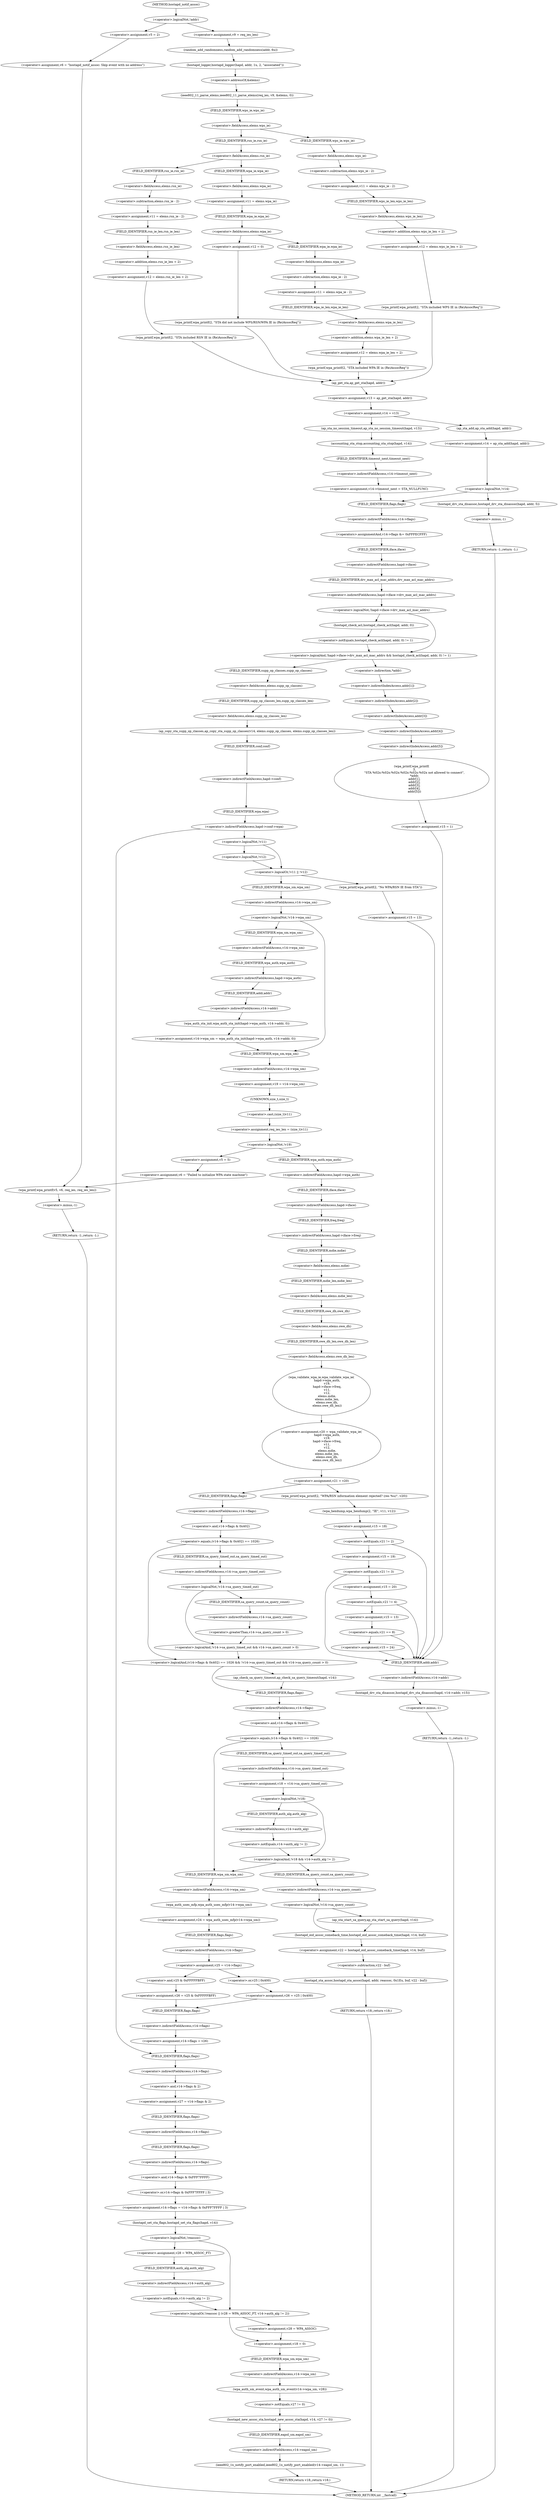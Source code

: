 digraph hostapd_notif_assoc {  
"1000153" [label = "(<operator>.logicalNot,!addr)" ]
"1000156" [label = "(<operator>.assignment,v5 = 2)" ]
"1000159" [label = "(<operator>.assignment,v6 = \"hostapd_notif_assoc: Skip event with no address\")" ]
"1000163" [label = "(wpa_printf,wpa_printf(v5, v6, req_ies, req_ies_len))" ]
"1000168" [label = "(RETURN,return -1;,return -1;)" ]
"1000169" [label = "(<operator>.minus,-1)" ]
"1000171" [label = "(<operator>.assignment,v9 = req_ies_len)" ]
"1000174" [label = "(random_add_randomness,random_add_randomness(addr, 6u))" ]
"1000177" [label = "(hostapd_logger,hostapd_logger(hapd, addr, 1u, 2, \"associated\"))" ]
"1000183" [label = "(ieee802_11_parse_elems,ieee802_11_parse_elems(req_ies, v9, &elems, 0))" ]
"1000186" [label = "(<operator>.addressOf,&elems)" ]
"1000190" [label = "(<operator>.fieldAccess,elems.wps_ie)" ]
"1000192" [label = "(FIELD_IDENTIFIER,wps_ie,wps_ie)" ]
"1000194" [label = "(<operator>.assignment,v11 = elems.wps_ie - 2)" ]
"1000196" [label = "(<operator>.subtraction,elems.wps_ie - 2)" ]
"1000197" [label = "(<operator>.fieldAccess,elems.wps_ie)" ]
"1000199" [label = "(FIELD_IDENTIFIER,wps_ie,wps_ie)" ]
"1000201" [label = "(<operator>.assignment,v12 = elems.wps_ie_len + 2)" ]
"1000203" [label = "(<operator>.addition,elems.wps_ie_len + 2)" ]
"1000204" [label = "(<operator>.fieldAccess,elems.wps_ie_len)" ]
"1000206" [label = "(FIELD_IDENTIFIER,wps_ie_len,wps_ie_len)" ]
"1000208" [label = "(wpa_printf,wpa_printf(2, \"STA included WPS IE in (Re)AssocReq\"))" ]
"1000213" [label = "(<operator>.fieldAccess,elems.rsn_ie)" ]
"1000215" [label = "(FIELD_IDENTIFIER,rsn_ie,rsn_ie)" ]
"1000217" [label = "(<operator>.assignment,v11 = elems.rsn_ie - 2)" ]
"1000219" [label = "(<operator>.subtraction,elems.rsn_ie - 2)" ]
"1000220" [label = "(<operator>.fieldAccess,elems.rsn_ie)" ]
"1000222" [label = "(FIELD_IDENTIFIER,rsn_ie,rsn_ie)" ]
"1000224" [label = "(<operator>.assignment,v12 = elems.rsn_ie_len + 2)" ]
"1000226" [label = "(<operator>.addition,elems.rsn_ie_len + 2)" ]
"1000227" [label = "(<operator>.fieldAccess,elems.rsn_ie_len)" ]
"1000229" [label = "(FIELD_IDENTIFIER,rsn_ie_len,rsn_ie_len)" ]
"1000231" [label = "(wpa_printf,wpa_printf(2, \"STA included RSN IE in (Re)AssocReq\"))" ]
"1000236" [label = "(<operator>.assignment,v11 = elems.wpa_ie)" ]
"1000238" [label = "(<operator>.fieldAccess,elems.wpa_ie)" ]
"1000240" [label = "(FIELD_IDENTIFIER,wpa_ie,wpa_ie)" ]
"1000242" [label = "(<operator>.fieldAccess,elems.wpa_ie)" ]
"1000244" [label = "(FIELD_IDENTIFIER,wpa_ie,wpa_ie)" ]
"1000246" [label = "(<operator>.assignment,v11 = elems.wpa_ie - 2)" ]
"1000248" [label = "(<operator>.subtraction,elems.wpa_ie - 2)" ]
"1000249" [label = "(<operator>.fieldAccess,elems.wpa_ie)" ]
"1000251" [label = "(FIELD_IDENTIFIER,wpa_ie,wpa_ie)" ]
"1000253" [label = "(<operator>.assignment,v12 = elems.wpa_ie_len + 2)" ]
"1000255" [label = "(<operator>.addition,elems.wpa_ie_len + 2)" ]
"1000256" [label = "(<operator>.fieldAccess,elems.wpa_ie_len)" ]
"1000258" [label = "(FIELD_IDENTIFIER,wpa_ie_len,wpa_ie_len)" ]
"1000260" [label = "(wpa_printf,wpa_printf(2, \"STA included WPA IE in (Re)AssocReq\"))" ]
"1000265" [label = "(<operator>.assignment,v12 = 0)" ]
"1000268" [label = "(wpa_printf,wpa_printf(2, \"STA did not include WPS/RSN/WPA IE in (Re)AssocReq\"))" ]
"1000271" [label = "(<operator>.assignment,v13 = ap_get_sta(hapd, addr))" ]
"1000273" [label = "(ap_get_sta,ap_get_sta(hapd, addr))" ]
"1000276" [label = "(<operator>.assignment,v14 = v13)" ]
"1000282" [label = "(ap_sta_no_session_timeout,ap_sta_no_session_timeout(hapd, v13))" ]
"1000285" [label = "(accounting_sta_stop,accounting_sta_stop(hapd, v14))" ]
"1000288" [label = "(<operator>.assignment,v14->timeout_next = STA_NULLFUNC)" ]
"1000289" [label = "(<operator>.indirectFieldAccess,v14->timeout_next)" ]
"1000291" [label = "(FIELD_IDENTIFIER,timeout_next,timeout_next)" ]
"1000295" [label = "(<operator>.assignment,v14 = ap_sta_add(hapd, addr))" ]
"1000297" [label = "(ap_sta_add,ap_sta_add(hapd, addr))" ]
"1000301" [label = "(<operator>.logicalNot,!v14)" ]
"1000304" [label = "(hostapd_drv_sta_disassoc,hostapd_drv_sta_disassoc(hapd, addr, 5))" ]
"1000308" [label = "(RETURN,return -1;,return -1;)" ]
"1000309" [label = "(<operator>.minus,-1)" ]
"1000311" [label = "(<operators>.assignmentAnd,v14->flags &= 0xFFFECFFF)" ]
"1000312" [label = "(<operator>.indirectFieldAccess,v14->flags)" ]
"1000314" [label = "(FIELD_IDENTIFIER,flags,flags)" ]
"1000317" [label = "(<operator>.logicalAnd,!hapd->iface->drv_max_acl_mac_addrs && hostapd_check_acl(hapd, addr, 0) != 1)" ]
"1000318" [label = "(<operator>.logicalNot,!hapd->iface->drv_max_acl_mac_addrs)" ]
"1000319" [label = "(<operator>.indirectFieldAccess,hapd->iface->drv_max_acl_mac_addrs)" ]
"1000320" [label = "(<operator>.indirectFieldAccess,hapd->iface)" ]
"1000322" [label = "(FIELD_IDENTIFIER,iface,iface)" ]
"1000323" [label = "(FIELD_IDENTIFIER,drv_max_acl_mac_addrs,drv_max_acl_mac_addrs)" ]
"1000324" [label = "(<operator>.notEquals,hostapd_check_acl(hapd, addr, 0) != 1)" ]
"1000325" [label = "(hostapd_check_acl,hostapd_check_acl(hapd, addr, 0))" ]
"1000331" [label = "(wpa_printf,wpa_printf(\n      3,\n      \"STA %02x:%02x:%02x:%02x:%02x:%02x not allowed to connect\",\n      *addr,\n      addr[1],\n      addr[2],\n      addr[3],\n      addr[4],\n      addr[5]))" ]
"1000334" [label = "(<operator>.indirection,*addr)" ]
"1000336" [label = "(<operator>.indirectIndexAccess,addr[1])" ]
"1000339" [label = "(<operator>.indirectIndexAccess,addr[2])" ]
"1000342" [label = "(<operator>.indirectIndexAccess,addr[3])" ]
"1000345" [label = "(<operator>.indirectIndexAccess,addr[4])" ]
"1000348" [label = "(<operator>.indirectIndexAccess,addr[5])" ]
"1000351" [label = "(<operator>.assignment,v15 = 1)" ]
"1000355" [label = "(hostapd_drv_sta_disassoc,hostapd_drv_sta_disassoc(hapd, v14->addr, v15))" ]
"1000357" [label = "(<operator>.indirectFieldAccess,v14->addr)" ]
"1000359" [label = "(FIELD_IDENTIFIER,addr,addr)" ]
"1000368" [label = "(RETURN,return -1;,return -1;)" ]
"1000369" [label = "(<operator>.minus,-1)" ]
"1000371" [label = "(ap_copy_sta_supp_op_classes,ap_copy_sta_supp_op_classes(v14, elems.supp_op_classes, elems.supp_op_classes_len))" ]
"1000373" [label = "(<operator>.fieldAccess,elems.supp_op_classes)" ]
"1000375" [label = "(FIELD_IDENTIFIER,supp_op_classes,supp_op_classes)" ]
"1000376" [label = "(<operator>.fieldAccess,elems.supp_op_classes_len)" ]
"1000378" [label = "(FIELD_IDENTIFIER,supp_op_classes_len,supp_op_classes_len)" ]
"1000380" [label = "(<operator>.indirectFieldAccess,hapd->conf->wpa)" ]
"1000381" [label = "(<operator>.indirectFieldAccess,hapd->conf)" ]
"1000383" [label = "(FIELD_IDENTIFIER,conf,conf)" ]
"1000384" [label = "(FIELD_IDENTIFIER,wpa,wpa)" ]
"1000387" [label = "(<operator>.logicalOr,!v11 || !v12)" ]
"1000388" [label = "(<operator>.logicalNot,!v11)" ]
"1000390" [label = "(<operator>.logicalNot,!v12)" ]
"1000393" [label = "(wpa_printf,wpa_printf(2, \"No WPA/RSN IE from STA\"))" ]
"1000396" [label = "(<operator>.assignment,v15 = 13)" ]
"1000401" [label = "(<operator>.logicalNot,!v14->wpa_sm)" ]
"1000402" [label = "(<operator>.indirectFieldAccess,v14->wpa_sm)" ]
"1000404" [label = "(FIELD_IDENTIFIER,wpa_sm,wpa_sm)" ]
"1000405" [label = "(<operator>.assignment,v14->wpa_sm = wpa_auth_sta_init(hapd->wpa_auth, v14->addr, 0))" ]
"1000406" [label = "(<operator>.indirectFieldAccess,v14->wpa_sm)" ]
"1000408" [label = "(FIELD_IDENTIFIER,wpa_sm,wpa_sm)" ]
"1000409" [label = "(wpa_auth_sta_init,wpa_auth_sta_init(hapd->wpa_auth, v14->addr, 0))" ]
"1000410" [label = "(<operator>.indirectFieldAccess,hapd->wpa_auth)" ]
"1000412" [label = "(FIELD_IDENTIFIER,wpa_auth,wpa_auth)" ]
"1000413" [label = "(<operator>.indirectFieldAccess,v14->addr)" ]
"1000415" [label = "(FIELD_IDENTIFIER,addr,addr)" ]
"1000417" [label = "(<operator>.assignment,v19 = v14->wpa_sm)" ]
"1000419" [label = "(<operator>.indirectFieldAccess,v14->wpa_sm)" ]
"1000421" [label = "(FIELD_IDENTIFIER,wpa_sm,wpa_sm)" ]
"1000422" [label = "(<operator>.assignment,req_ies_len = (size_t)v11)" ]
"1000424" [label = "(<operator>.cast,(size_t)v11)" ]
"1000425" [label = "(UNKNOWN,size_t,size_t)" ]
"1000428" [label = "(<operator>.logicalNot,!v19)" ]
"1000431" [label = "(<operator>.assignment,v5 = 5)" ]
"1000434" [label = "(<operator>.assignment,v6 = \"Failed to initialize WPA state machine\")" ]
"1000438" [label = "(<operator>.assignment,v20 = wpa_validate_wpa_ie(\n            hapd->wpa_auth,\n            v19,\n            hapd->iface->freq,\n            v11,\n            v12,\n            elems.mdie,\n            elems.mdie_len,\n            elems.owe_dh,\n            elems.owe_dh_len))" ]
"1000440" [label = "(wpa_validate_wpa_ie,wpa_validate_wpa_ie(\n            hapd->wpa_auth,\n            v19,\n            hapd->iface->freq,\n            v11,\n            v12,\n            elems.mdie,\n            elems.mdie_len,\n            elems.owe_dh,\n            elems.owe_dh_len))" ]
"1000441" [label = "(<operator>.indirectFieldAccess,hapd->wpa_auth)" ]
"1000443" [label = "(FIELD_IDENTIFIER,wpa_auth,wpa_auth)" ]
"1000445" [label = "(<operator>.indirectFieldAccess,hapd->iface->freq)" ]
"1000446" [label = "(<operator>.indirectFieldAccess,hapd->iface)" ]
"1000448" [label = "(FIELD_IDENTIFIER,iface,iface)" ]
"1000449" [label = "(FIELD_IDENTIFIER,freq,freq)" ]
"1000452" [label = "(<operator>.fieldAccess,elems.mdie)" ]
"1000454" [label = "(FIELD_IDENTIFIER,mdie,mdie)" ]
"1000455" [label = "(<operator>.fieldAccess,elems.mdie_len)" ]
"1000457" [label = "(FIELD_IDENTIFIER,mdie_len,mdie_len)" ]
"1000458" [label = "(<operator>.fieldAccess,elems.owe_dh)" ]
"1000460" [label = "(FIELD_IDENTIFIER,owe_dh,owe_dh)" ]
"1000461" [label = "(<operator>.fieldAccess,elems.owe_dh_len)" ]
"1000463" [label = "(FIELD_IDENTIFIER,owe_dh_len,owe_dh_len)" ]
"1000464" [label = "(<operator>.assignment,v21 = v20)" ]
"1000470" [label = "(wpa_printf,wpa_printf(2, \"WPA/RSN information element rejected? (res %u)\", v20))" ]
"1000474" [label = "(wpa_hexdump,wpa_hexdump(2, \"IE\", v11, v12))" ]
"1000479" [label = "(<operator>.assignment,v15 = 18)" ]
"1000483" [label = "(<operator>.notEquals,v21 != 2)" ]
"1000487" [label = "(<operator>.assignment,v15 = 19)" ]
"1000491" [label = "(<operator>.notEquals,v21 != 3)" ]
"1000495" [label = "(<operator>.assignment,v15 = 20)" ]
"1000499" [label = "(<operator>.notEquals,v21 != 4)" ]
"1000503" [label = "(<operator>.assignment,v15 = 13)" ]
"1000507" [label = "(<operator>.equals,v21 == 8)" ]
"1000510" [label = "(<operator>.assignment,v15 = 24)" ]
"1000515" [label = "(<operator>.logicalAnd,(v14->flags & 0x402) == 1026 && !v14->sa_query_timed_out && v14->sa_query_count > 0)" ]
"1000516" [label = "(<operator>.equals,(v14->flags & 0x402) == 1026)" ]
"1000517" [label = "(<operator>.and,v14->flags & 0x402)" ]
"1000518" [label = "(<operator>.indirectFieldAccess,v14->flags)" ]
"1000520" [label = "(FIELD_IDENTIFIER,flags,flags)" ]
"1000523" [label = "(<operator>.logicalAnd,!v14->sa_query_timed_out && v14->sa_query_count > 0)" ]
"1000524" [label = "(<operator>.logicalNot,!v14->sa_query_timed_out)" ]
"1000525" [label = "(<operator>.indirectFieldAccess,v14->sa_query_timed_out)" ]
"1000527" [label = "(FIELD_IDENTIFIER,sa_query_timed_out,sa_query_timed_out)" ]
"1000528" [label = "(<operator>.greaterThan,v14->sa_query_count > 0)" ]
"1000529" [label = "(<operator>.indirectFieldAccess,v14->sa_query_count)" ]
"1000531" [label = "(FIELD_IDENTIFIER,sa_query_count,sa_query_count)" ]
"1000533" [label = "(ap_check_sa_query_timeout,ap_check_sa_query_timeout(hapd, v14))" ]
"1000537" [label = "(<operator>.equals,(v14->flags & 0x402) == 1026)" ]
"1000538" [label = "(<operator>.and,v14->flags & 0x402)" ]
"1000539" [label = "(<operator>.indirectFieldAccess,v14->flags)" ]
"1000541" [label = "(FIELD_IDENTIFIER,flags,flags)" ]
"1000545" [label = "(<operator>.assignment,v18 = v14->sa_query_timed_out)" ]
"1000547" [label = "(<operator>.indirectFieldAccess,v14->sa_query_timed_out)" ]
"1000549" [label = "(FIELD_IDENTIFIER,sa_query_timed_out,sa_query_timed_out)" ]
"1000551" [label = "(<operator>.logicalAnd,!v18 && v14->auth_alg != 2)" ]
"1000552" [label = "(<operator>.logicalNot,!v18)" ]
"1000554" [label = "(<operator>.notEquals,v14->auth_alg != 2)" ]
"1000555" [label = "(<operator>.indirectFieldAccess,v14->auth_alg)" ]
"1000557" [label = "(FIELD_IDENTIFIER,auth_alg,auth_alg)" ]
"1000561" [label = "(<operator>.logicalNot,!v14->sa_query_count)" ]
"1000562" [label = "(<operator>.indirectFieldAccess,v14->sa_query_count)" ]
"1000564" [label = "(FIELD_IDENTIFIER,sa_query_count,sa_query_count)" ]
"1000565" [label = "(ap_sta_start_sa_query,ap_sta_start_sa_query(hapd, v14))" ]
"1000568" [label = "(<operator>.assignment,v22 = hostapd_eid_assoc_comeback_time(hapd, v14, buf))" ]
"1000570" [label = "(hostapd_eid_assoc_comeback_time,hostapd_eid_assoc_comeback_time(hapd, v14, buf))" ]
"1000574" [label = "(hostapd_sta_assoc,hostapd_sta_assoc(hapd, addr, reassoc, 0x1Eu, buf, v22 - buf))" ]
"1000580" [label = "(<operator>.subtraction,v22 - buf)" ]
"1000583" [label = "(RETURN,return v18;,return v18;)" ]
"1000585" [label = "(<operator>.assignment,v24 = wpa_auth_uses_mfp(v14->wpa_sm))" ]
"1000587" [label = "(wpa_auth_uses_mfp,wpa_auth_uses_mfp(v14->wpa_sm))" ]
"1000588" [label = "(<operator>.indirectFieldAccess,v14->wpa_sm)" ]
"1000590" [label = "(FIELD_IDENTIFIER,wpa_sm,wpa_sm)" ]
"1000591" [label = "(<operator>.assignment,v25 = v14->flags)" ]
"1000593" [label = "(<operator>.indirectFieldAccess,v14->flags)" ]
"1000595" [label = "(FIELD_IDENTIFIER,flags,flags)" ]
"1000598" [label = "(<operator>.assignment,v26 = v25 | 0x400)" ]
"1000600" [label = "(<operator>.or,v25 | 0x400)" ]
"1000604" [label = "(<operator>.assignment,v26 = v25 & 0xFFFFFBFF)" ]
"1000606" [label = "(<operator>.and,v25 & 0xFFFFFBFF)" ]
"1000609" [label = "(<operator>.assignment,v14->flags = v26)" ]
"1000610" [label = "(<operator>.indirectFieldAccess,v14->flags)" ]
"1000612" [label = "(FIELD_IDENTIFIER,flags,flags)" ]
"1000614" [label = "(<operator>.assignment,v27 = v14->flags & 2)" ]
"1000616" [label = "(<operator>.and,v14->flags & 2)" ]
"1000617" [label = "(<operator>.indirectFieldAccess,v14->flags)" ]
"1000619" [label = "(FIELD_IDENTIFIER,flags,flags)" ]
"1000621" [label = "(<operator>.assignment,v14->flags = v14->flags & 0xFFF7FFFF | 3)" ]
"1000622" [label = "(<operator>.indirectFieldAccess,v14->flags)" ]
"1000624" [label = "(FIELD_IDENTIFIER,flags,flags)" ]
"1000625" [label = "(<operator>.or,v14->flags & 0xFFF7FFFF | 3)" ]
"1000626" [label = "(<operator>.and,v14->flags & 0xFFF7FFFF)" ]
"1000627" [label = "(<operator>.indirectFieldAccess,v14->flags)" ]
"1000629" [label = "(FIELD_IDENTIFIER,flags,flags)" ]
"1000632" [label = "(hostapd_set_sta_flags,hostapd_set_sta_flags(hapd, v14))" ]
"1000636" [label = "(<operator>.logicalOr,!reassoc || (v28 = WPA_ASSOC_FT, v14->auth_alg != 2))" ]
"1000637" [label = "(<operator>.logicalNot,!reassoc)" ]
"1000640" [label = "(<operator>.assignment,v28 = WPA_ASSOC_FT)" ]
"1000643" [label = "(<operator>.notEquals,v14->auth_alg != 2)" ]
"1000644" [label = "(<operator>.indirectFieldAccess,v14->auth_alg)" ]
"1000646" [label = "(FIELD_IDENTIFIER,auth_alg,auth_alg)" ]
"1000648" [label = "(<operator>.assignment,v28 = WPA_ASSOC)" ]
"1000651" [label = "(<operator>.assignment,v18 = 0)" ]
"1000654" [label = "(wpa_auth_sm_event,wpa_auth_sm_event(v14->wpa_sm, v28))" ]
"1000655" [label = "(<operator>.indirectFieldAccess,v14->wpa_sm)" ]
"1000657" [label = "(FIELD_IDENTIFIER,wpa_sm,wpa_sm)" ]
"1000659" [label = "(hostapd_new_assoc_sta,hostapd_new_assoc_sta(hapd, v14, v27 != 0))" ]
"1000662" [label = "(<operator>.notEquals,v27 != 0)" ]
"1000665" [label = "(ieee802_1x_notify_port_enabled,ieee802_1x_notify_port_enabled(v14->eapol_sm, 1))" ]
"1000666" [label = "(<operator>.indirectFieldAccess,v14->eapol_sm)" ]
"1000668" [label = "(FIELD_IDENTIFIER,eapol_sm,eapol_sm)" ]
"1000670" [label = "(RETURN,return v18;,return v18;)" ]
"1000123" [label = "(METHOD,hostapd_notif_assoc)" ]
"1000672" [label = "(METHOD_RETURN,int __fastcall)" ]
  "1000153" -> "1000156" 
  "1000153" -> "1000171" 
  "1000156" -> "1000159" 
  "1000159" -> "1000163" 
  "1000163" -> "1000169" 
  "1000168" -> "1000672" 
  "1000169" -> "1000168" 
  "1000171" -> "1000174" 
  "1000174" -> "1000177" 
  "1000177" -> "1000186" 
  "1000183" -> "1000192" 
  "1000186" -> "1000183" 
  "1000190" -> "1000199" 
  "1000190" -> "1000215" 
  "1000192" -> "1000190" 
  "1000194" -> "1000206" 
  "1000196" -> "1000194" 
  "1000197" -> "1000196" 
  "1000199" -> "1000197" 
  "1000201" -> "1000208" 
  "1000203" -> "1000201" 
  "1000204" -> "1000203" 
  "1000206" -> "1000204" 
  "1000208" -> "1000273" 
  "1000213" -> "1000222" 
  "1000213" -> "1000240" 
  "1000215" -> "1000213" 
  "1000217" -> "1000229" 
  "1000219" -> "1000217" 
  "1000220" -> "1000219" 
  "1000222" -> "1000220" 
  "1000224" -> "1000231" 
  "1000226" -> "1000224" 
  "1000227" -> "1000226" 
  "1000229" -> "1000227" 
  "1000231" -> "1000273" 
  "1000236" -> "1000244" 
  "1000238" -> "1000236" 
  "1000240" -> "1000238" 
  "1000242" -> "1000251" 
  "1000242" -> "1000265" 
  "1000244" -> "1000242" 
  "1000246" -> "1000258" 
  "1000248" -> "1000246" 
  "1000249" -> "1000248" 
  "1000251" -> "1000249" 
  "1000253" -> "1000260" 
  "1000255" -> "1000253" 
  "1000256" -> "1000255" 
  "1000258" -> "1000256" 
  "1000260" -> "1000273" 
  "1000265" -> "1000268" 
  "1000268" -> "1000273" 
  "1000271" -> "1000276" 
  "1000273" -> "1000271" 
  "1000276" -> "1000282" 
  "1000276" -> "1000297" 
  "1000282" -> "1000285" 
  "1000285" -> "1000291" 
  "1000288" -> "1000314" 
  "1000289" -> "1000288" 
  "1000291" -> "1000289" 
  "1000295" -> "1000301" 
  "1000297" -> "1000295" 
  "1000301" -> "1000304" 
  "1000301" -> "1000314" 
  "1000304" -> "1000309" 
  "1000308" -> "1000672" 
  "1000309" -> "1000308" 
  "1000311" -> "1000322" 
  "1000312" -> "1000311" 
  "1000314" -> "1000312" 
  "1000317" -> "1000334" 
  "1000317" -> "1000375" 
  "1000318" -> "1000317" 
  "1000318" -> "1000325" 
  "1000319" -> "1000318" 
  "1000320" -> "1000323" 
  "1000322" -> "1000320" 
  "1000323" -> "1000319" 
  "1000324" -> "1000317" 
  "1000325" -> "1000324" 
  "1000331" -> "1000351" 
  "1000334" -> "1000336" 
  "1000336" -> "1000339" 
  "1000339" -> "1000342" 
  "1000342" -> "1000345" 
  "1000345" -> "1000348" 
  "1000348" -> "1000331" 
  "1000351" -> "1000359" 
  "1000355" -> "1000369" 
  "1000357" -> "1000355" 
  "1000359" -> "1000357" 
  "1000368" -> "1000672" 
  "1000369" -> "1000368" 
  "1000371" -> "1000383" 
  "1000373" -> "1000378" 
  "1000375" -> "1000373" 
  "1000376" -> "1000371" 
  "1000378" -> "1000376" 
  "1000380" -> "1000388" 
  "1000380" -> "1000619" 
  "1000381" -> "1000384" 
  "1000383" -> "1000381" 
  "1000384" -> "1000380" 
  "1000387" -> "1000393" 
  "1000387" -> "1000404" 
  "1000388" -> "1000387" 
  "1000388" -> "1000390" 
  "1000390" -> "1000387" 
  "1000393" -> "1000396" 
  "1000396" -> "1000359" 
  "1000401" -> "1000408" 
  "1000401" -> "1000421" 
  "1000402" -> "1000401" 
  "1000404" -> "1000402" 
  "1000405" -> "1000421" 
  "1000406" -> "1000412" 
  "1000408" -> "1000406" 
  "1000409" -> "1000405" 
  "1000410" -> "1000415" 
  "1000412" -> "1000410" 
  "1000413" -> "1000409" 
  "1000415" -> "1000413" 
  "1000417" -> "1000425" 
  "1000419" -> "1000417" 
  "1000421" -> "1000419" 
  "1000422" -> "1000428" 
  "1000424" -> "1000422" 
  "1000425" -> "1000424" 
  "1000428" -> "1000431" 
  "1000428" -> "1000443" 
  "1000431" -> "1000434" 
  "1000434" -> "1000163" 
  "1000438" -> "1000464" 
  "1000440" -> "1000438" 
  "1000441" -> "1000448" 
  "1000443" -> "1000441" 
  "1000445" -> "1000454" 
  "1000446" -> "1000449" 
  "1000448" -> "1000446" 
  "1000449" -> "1000445" 
  "1000452" -> "1000457" 
  "1000454" -> "1000452" 
  "1000455" -> "1000460" 
  "1000457" -> "1000455" 
  "1000458" -> "1000463" 
  "1000460" -> "1000458" 
  "1000461" -> "1000440" 
  "1000463" -> "1000461" 
  "1000464" -> "1000470" 
  "1000464" -> "1000520" 
  "1000470" -> "1000474" 
  "1000474" -> "1000479" 
  "1000479" -> "1000483" 
  "1000483" -> "1000487" 
  "1000483" -> "1000359" 
  "1000487" -> "1000491" 
  "1000491" -> "1000495" 
  "1000491" -> "1000359" 
  "1000495" -> "1000499" 
  "1000499" -> "1000503" 
  "1000499" -> "1000359" 
  "1000503" -> "1000507" 
  "1000507" -> "1000510" 
  "1000507" -> "1000359" 
  "1000510" -> "1000359" 
  "1000515" -> "1000533" 
  "1000515" -> "1000541" 
  "1000516" -> "1000515" 
  "1000516" -> "1000527" 
  "1000517" -> "1000516" 
  "1000518" -> "1000517" 
  "1000520" -> "1000518" 
  "1000523" -> "1000515" 
  "1000524" -> "1000523" 
  "1000524" -> "1000531" 
  "1000525" -> "1000524" 
  "1000527" -> "1000525" 
  "1000528" -> "1000523" 
  "1000529" -> "1000528" 
  "1000531" -> "1000529" 
  "1000533" -> "1000541" 
  "1000537" -> "1000549" 
  "1000537" -> "1000590" 
  "1000538" -> "1000537" 
  "1000539" -> "1000538" 
  "1000541" -> "1000539" 
  "1000545" -> "1000552" 
  "1000547" -> "1000545" 
  "1000549" -> "1000547" 
  "1000551" -> "1000564" 
  "1000551" -> "1000590" 
  "1000552" -> "1000551" 
  "1000552" -> "1000557" 
  "1000554" -> "1000551" 
  "1000555" -> "1000554" 
  "1000557" -> "1000555" 
  "1000561" -> "1000565" 
  "1000561" -> "1000570" 
  "1000562" -> "1000561" 
  "1000564" -> "1000562" 
  "1000565" -> "1000570" 
  "1000568" -> "1000580" 
  "1000570" -> "1000568" 
  "1000574" -> "1000583" 
  "1000580" -> "1000574" 
  "1000583" -> "1000672" 
  "1000585" -> "1000595" 
  "1000587" -> "1000585" 
  "1000588" -> "1000587" 
  "1000590" -> "1000588" 
  "1000591" -> "1000600" 
  "1000591" -> "1000606" 
  "1000593" -> "1000591" 
  "1000595" -> "1000593" 
  "1000598" -> "1000612" 
  "1000600" -> "1000598" 
  "1000604" -> "1000612" 
  "1000606" -> "1000604" 
  "1000609" -> "1000619" 
  "1000610" -> "1000609" 
  "1000612" -> "1000610" 
  "1000614" -> "1000624" 
  "1000616" -> "1000614" 
  "1000617" -> "1000616" 
  "1000619" -> "1000617" 
  "1000621" -> "1000632" 
  "1000622" -> "1000629" 
  "1000624" -> "1000622" 
  "1000625" -> "1000621" 
  "1000626" -> "1000625" 
  "1000627" -> "1000626" 
  "1000629" -> "1000627" 
  "1000632" -> "1000637" 
  "1000636" -> "1000648" 
  "1000636" -> "1000651" 
  "1000637" -> "1000636" 
  "1000637" -> "1000640" 
  "1000640" -> "1000646" 
  "1000643" -> "1000636" 
  "1000644" -> "1000643" 
  "1000646" -> "1000644" 
  "1000648" -> "1000651" 
  "1000651" -> "1000657" 
  "1000654" -> "1000662" 
  "1000655" -> "1000654" 
  "1000657" -> "1000655" 
  "1000659" -> "1000668" 
  "1000662" -> "1000659" 
  "1000665" -> "1000670" 
  "1000666" -> "1000665" 
  "1000668" -> "1000666" 
  "1000670" -> "1000672" 
  "1000123" -> "1000153" 
}
